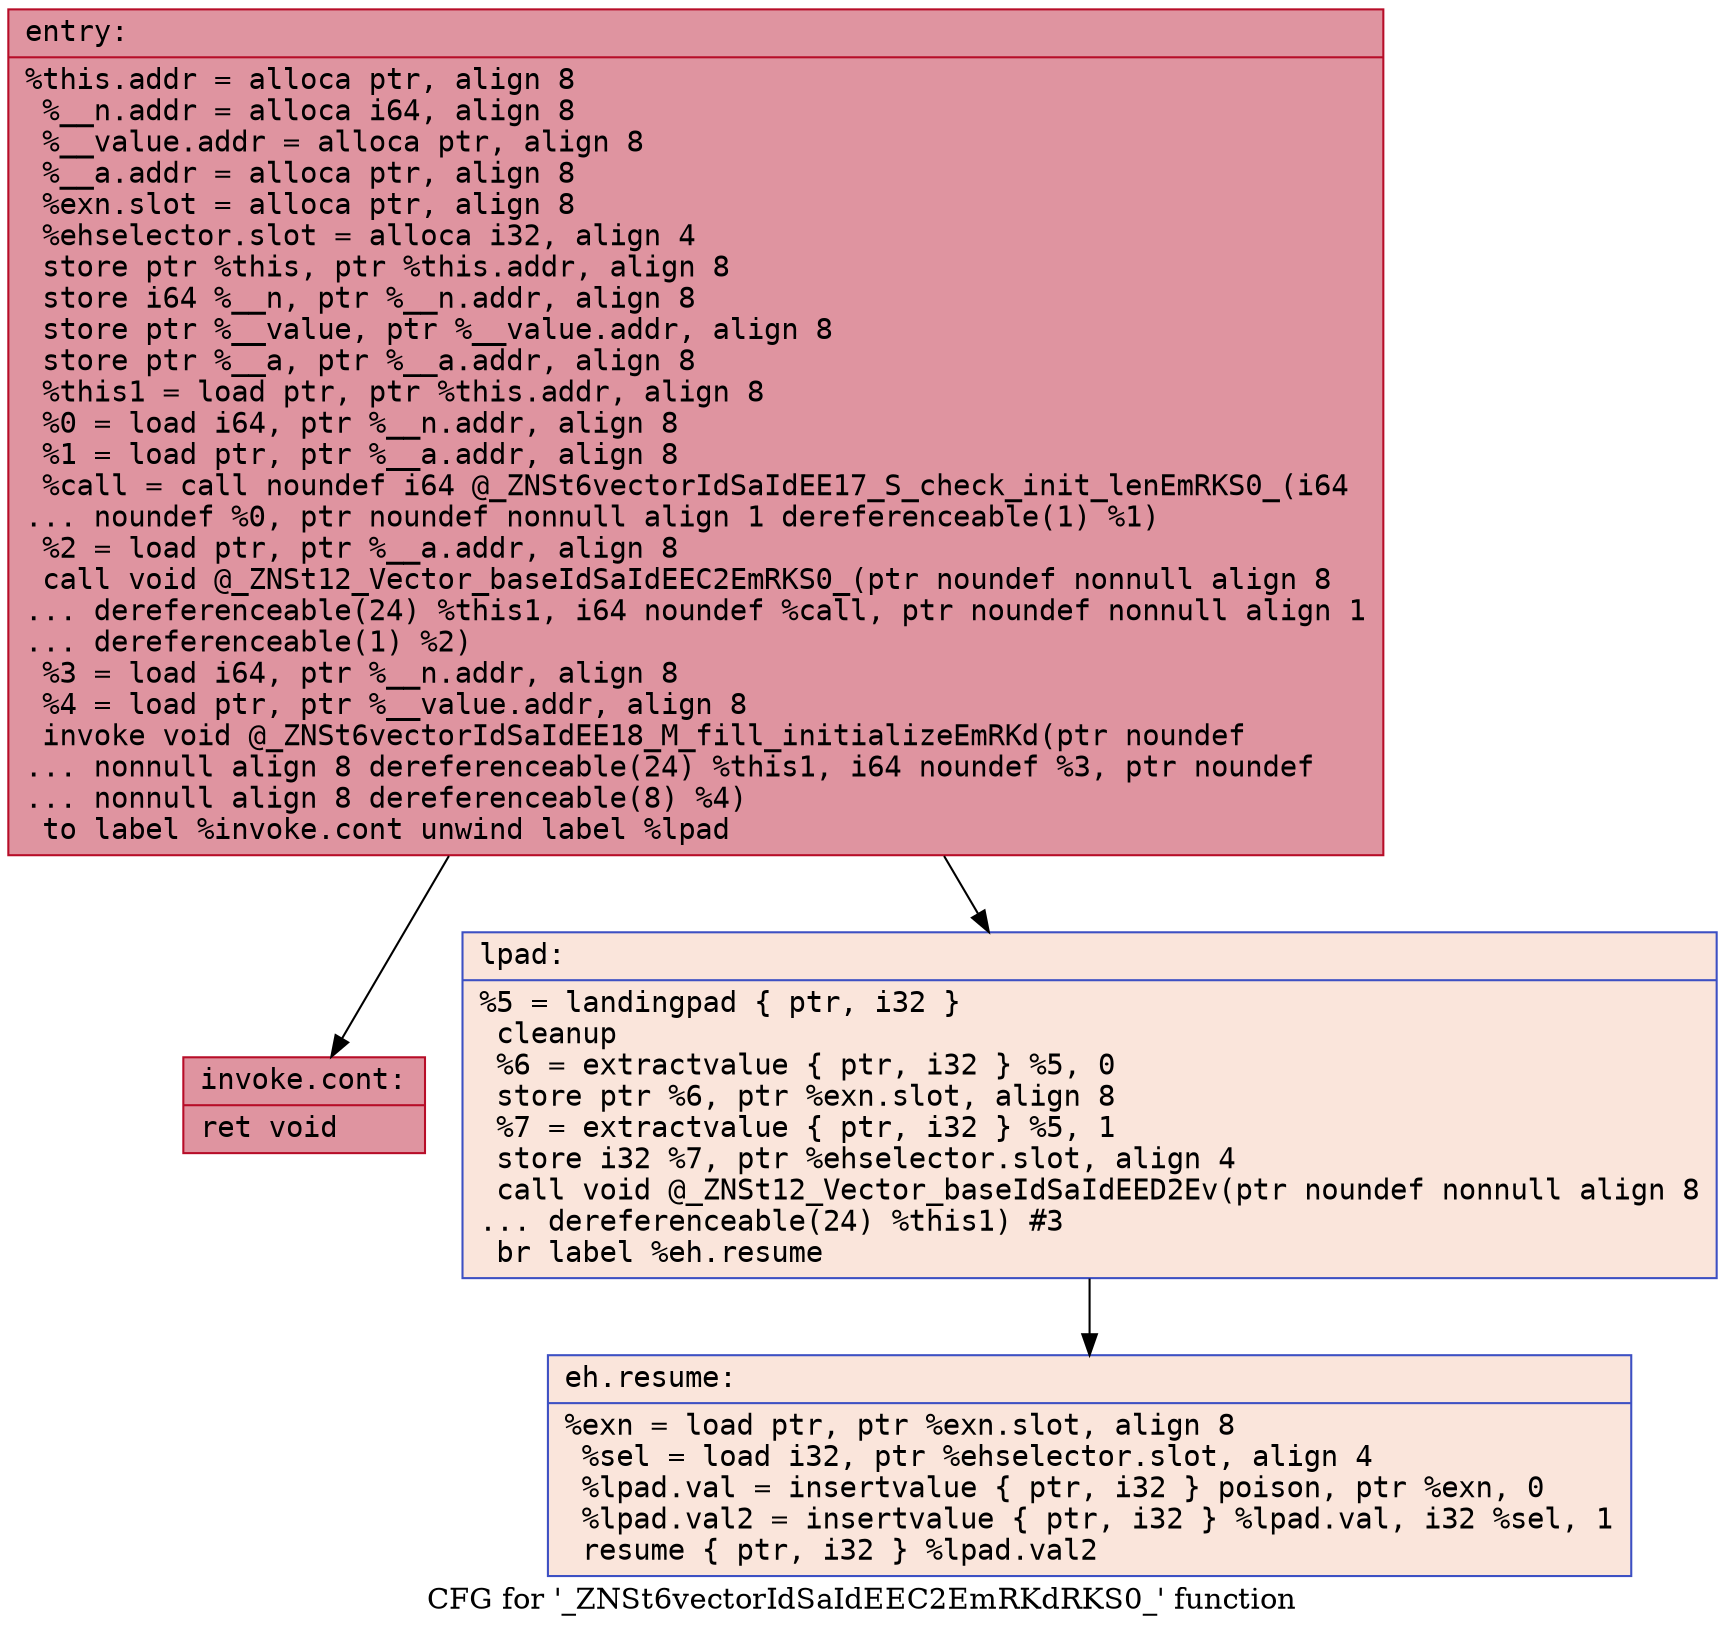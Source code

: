 digraph "CFG for '_ZNSt6vectorIdSaIdEEC2EmRKdRKS0_' function" {
	label="CFG for '_ZNSt6vectorIdSaIdEEC2EmRKdRKS0_' function";

	Node0x556c3c76d2d0 [shape=record,color="#b70d28ff", style=filled, fillcolor="#b70d2870" fontname="Courier",label="{entry:\l|  %this.addr = alloca ptr, align 8\l  %__n.addr = alloca i64, align 8\l  %__value.addr = alloca ptr, align 8\l  %__a.addr = alloca ptr, align 8\l  %exn.slot = alloca ptr, align 8\l  %ehselector.slot = alloca i32, align 4\l  store ptr %this, ptr %this.addr, align 8\l  store i64 %__n, ptr %__n.addr, align 8\l  store ptr %__value, ptr %__value.addr, align 8\l  store ptr %__a, ptr %__a.addr, align 8\l  %this1 = load ptr, ptr %this.addr, align 8\l  %0 = load i64, ptr %__n.addr, align 8\l  %1 = load ptr, ptr %__a.addr, align 8\l  %call = call noundef i64 @_ZNSt6vectorIdSaIdEE17_S_check_init_lenEmRKS0_(i64\l... noundef %0, ptr noundef nonnull align 1 dereferenceable(1) %1)\l  %2 = load ptr, ptr %__a.addr, align 8\l  call void @_ZNSt12_Vector_baseIdSaIdEEC2EmRKS0_(ptr noundef nonnull align 8\l... dereferenceable(24) %this1, i64 noundef %call, ptr noundef nonnull align 1\l... dereferenceable(1) %2)\l  %3 = load i64, ptr %__n.addr, align 8\l  %4 = load ptr, ptr %__value.addr, align 8\l  invoke void @_ZNSt6vectorIdSaIdEE18_M_fill_initializeEmRKd(ptr noundef\l... nonnull align 8 dereferenceable(24) %this1, i64 noundef %3, ptr noundef\l... nonnull align 8 dereferenceable(8) %4)\l          to label %invoke.cont unwind label %lpad\l}"];
	Node0x556c3c76d2d0 -> Node0x556c3c7b9f50[tooltip="entry -> invoke.cont\nProbability 100.00%" ];
	Node0x556c3c76d2d0 -> Node0x556c3c7b9fa0[tooltip="entry -> lpad\nProbability 0.00%" ];
	Node0x556c3c7b9f50 [shape=record,color="#b70d28ff", style=filled, fillcolor="#b70d2870" fontname="Courier",label="{invoke.cont:\l|  ret void\l}"];
	Node0x556c3c7b9fa0 [shape=record,color="#3d50c3ff", style=filled, fillcolor="#f4c5ad70" fontname="Courier",label="{lpad:\l|  %5 = landingpad \{ ptr, i32 \}\l          cleanup\l  %6 = extractvalue \{ ptr, i32 \} %5, 0\l  store ptr %6, ptr %exn.slot, align 8\l  %7 = extractvalue \{ ptr, i32 \} %5, 1\l  store i32 %7, ptr %ehselector.slot, align 4\l  call void @_ZNSt12_Vector_baseIdSaIdEED2Ev(ptr noundef nonnull align 8\l... dereferenceable(24) %this1) #3\l  br label %eh.resume\l}"];
	Node0x556c3c7b9fa0 -> Node0x556c3c7bb6d0[tooltip="lpad -> eh.resume\nProbability 100.00%" ];
	Node0x556c3c7bb6d0 [shape=record,color="#3d50c3ff", style=filled, fillcolor="#f4c5ad70" fontname="Courier",label="{eh.resume:\l|  %exn = load ptr, ptr %exn.slot, align 8\l  %sel = load i32, ptr %ehselector.slot, align 4\l  %lpad.val = insertvalue \{ ptr, i32 \} poison, ptr %exn, 0\l  %lpad.val2 = insertvalue \{ ptr, i32 \} %lpad.val, i32 %sel, 1\l  resume \{ ptr, i32 \} %lpad.val2\l}"];
}
